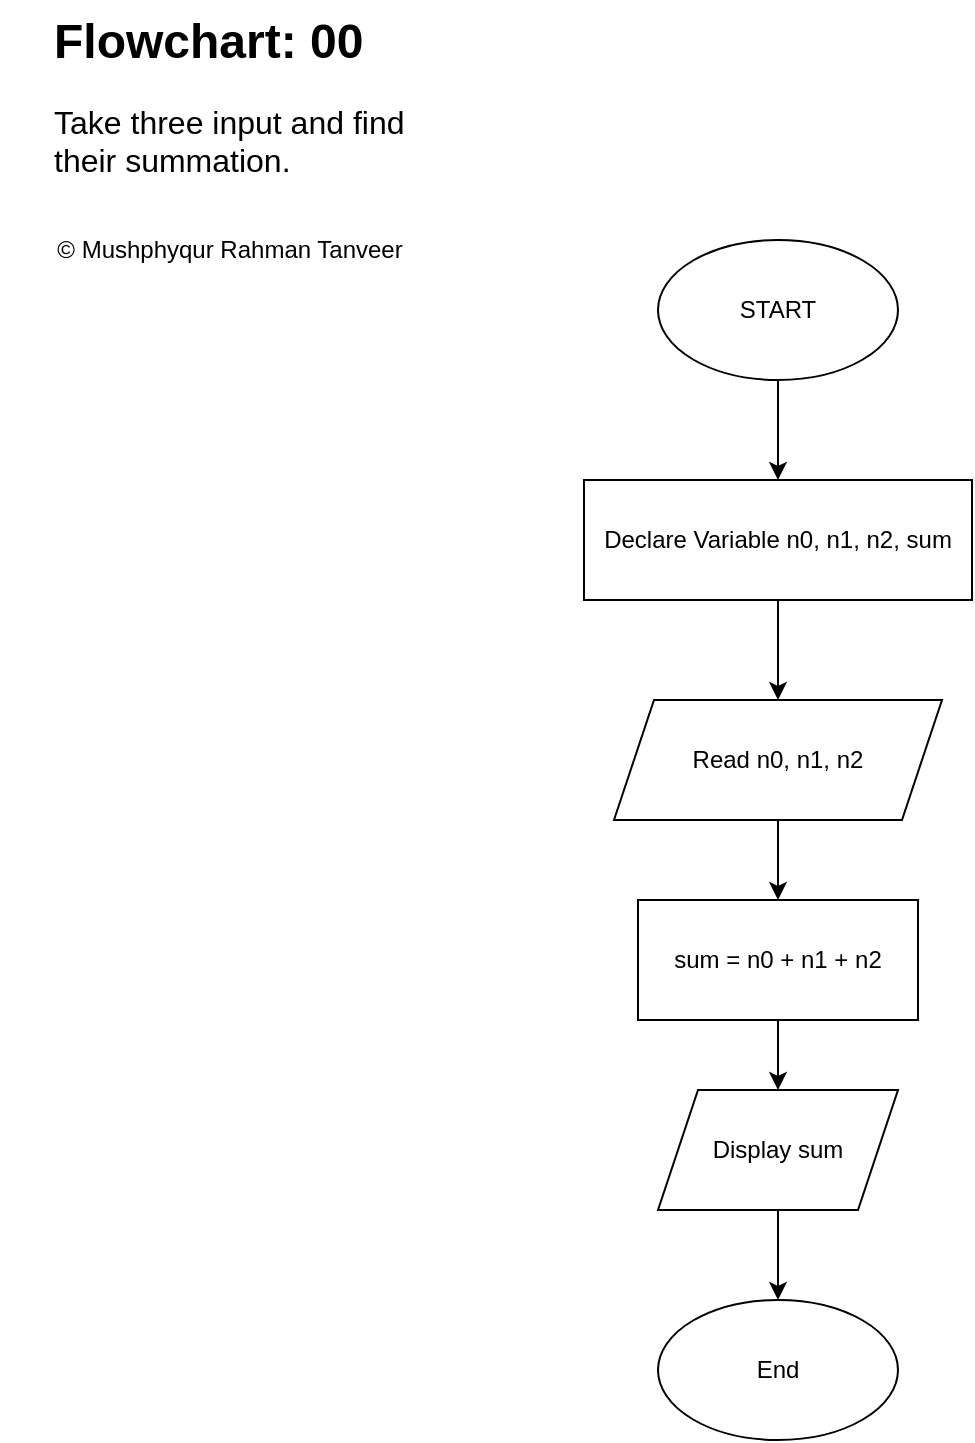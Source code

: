 <mxfile version="24.7.8">
  <diagram name="Page-1" id="jpprYH2LhsQHSGMehFTs">
    <mxGraphModel dx="914" dy="854" grid="1" gridSize="10" guides="1" tooltips="1" connect="1" arrows="1" fold="1" page="1" pageScale="1" pageWidth="827" pageHeight="1169" math="0" shadow="0">
      <root>
        <mxCell id="0" />
        <mxCell id="1" parent="0" />
        <mxCell id="i_RbDg-cIiDLI-Nq94S2-1" value="START" style="ellipse;whiteSpace=wrap;html=1;" vertex="1" parent="1">
          <mxGeometry x="354" y="160" width="120" height="70" as="geometry" />
        </mxCell>
        <mxCell id="i_RbDg-cIiDLI-Nq94S2-6" style="edgeStyle=orthogonalEdgeStyle;rounded=0;orthogonalLoop=1;jettySize=auto;html=1;entryX=0.5;entryY=0;entryDx=0;entryDy=0;" edge="1" parent="1" source="i_RbDg-cIiDLI-Nq94S2-2" target="i_RbDg-cIiDLI-Nq94S2-4">
          <mxGeometry relative="1" as="geometry" />
        </mxCell>
        <mxCell id="i_RbDg-cIiDLI-Nq94S2-2" value="Declare Variable n0, n1, n2, sum" style="rounded=0;whiteSpace=wrap;html=1;" vertex="1" parent="1">
          <mxGeometry x="317" y="280" width="194" height="60" as="geometry" />
        </mxCell>
        <mxCell id="i_RbDg-cIiDLI-Nq94S2-3" value="" style="endArrow=classic;html=1;rounded=0;entryX=0.5;entryY=0;entryDx=0;entryDy=0;exitX=0.5;exitY=1;exitDx=0;exitDy=0;" edge="1" parent="1" source="i_RbDg-cIiDLI-Nq94S2-1" target="i_RbDg-cIiDLI-Nq94S2-2">
          <mxGeometry width="50" height="50" relative="1" as="geometry">
            <mxPoint x="390" y="460" as="sourcePoint" />
            <mxPoint x="440" y="410" as="targetPoint" />
          </mxGeometry>
        </mxCell>
        <mxCell id="i_RbDg-cIiDLI-Nq94S2-7" style="edgeStyle=orthogonalEdgeStyle;rounded=0;orthogonalLoop=1;jettySize=auto;html=1;exitX=0.5;exitY=1;exitDx=0;exitDy=0;entryX=0.5;entryY=0;entryDx=0;entryDy=0;" edge="1" parent="1" source="i_RbDg-cIiDLI-Nq94S2-4" target="i_RbDg-cIiDLI-Nq94S2-5">
          <mxGeometry relative="1" as="geometry" />
        </mxCell>
        <mxCell id="i_RbDg-cIiDLI-Nq94S2-4" value="Read n0, n1, n2" style="shape=parallelogram;perimeter=parallelogramPerimeter;whiteSpace=wrap;html=1;fixedSize=1;" vertex="1" parent="1">
          <mxGeometry x="332" y="390" width="164" height="60" as="geometry" />
        </mxCell>
        <mxCell id="i_RbDg-cIiDLI-Nq94S2-10" style="edgeStyle=orthogonalEdgeStyle;rounded=0;orthogonalLoop=1;jettySize=auto;html=1;entryX=0.5;entryY=0;entryDx=0;entryDy=0;" edge="1" parent="1" source="i_RbDg-cIiDLI-Nq94S2-5" target="i_RbDg-cIiDLI-Nq94S2-8">
          <mxGeometry relative="1" as="geometry" />
        </mxCell>
        <mxCell id="i_RbDg-cIiDLI-Nq94S2-5" value="sum = n0 + n1 + n2" style="rounded=0;whiteSpace=wrap;html=1;" vertex="1" parent="1">
          <mxGeometry x="344" y="490" width="140" height="60" as="geometry" />
        </mxCell>
        <mxCell id="i_RbDg-cIiDLI-Nq94S2-11" style="edgeStyle=orthogonalEdgeStyle;rounded=0;orthogonalLoop=1;jettySize=auto;html=1;entryX=0.5;entryY=0;entryDx=0;entryDy=0;" edge="1" parent="1" source="i_RbDg-cIiDLI-Nq94S2-8" target="i_RbDg-cIiDLI-Nq94S2-9">
          <mxGeometry relative="1" as="geometry" />
        </mxCell>
        <mxCell id="i_RbDg-cIiDLI-Nq94S2-8" value="Display sum" style="shape=parallelogram;perimeter=parallelogramPerimeter;whiteSpace=wrap;html=1;fixedSize=1;" vertex="1" parent="1">
          <mxGeometry x="354" y="585" width="120" height="60" as="geometry" />
        </mxCell>
        <mxCell id="i_RbDg-cIiDLI-Nq94S2-9" value="End" style="ellipse;whiteSpace=wrap;html=1;" vertex="1" parent="1">
          <mxGeometry x="354" y="690" width="120" height="70" as="geometry" />
        </mxCell>
        <mxCell id="i_RbDg-cIiDLI-Nq94S2-13" value="&lt;h1 style=&quot;margin-top: 0px;&quot;&gt;Flowchart: 00&lt;/h1&gt;&lt;p&gt;&lt;font style=&quot;font-size: 16px;&quot;&gt;Take three input and find their summation.&lt;/font&gt;&lt;/p&gt;" style="text;html=1;whiteSpace=wrap;overflow=hidden;rounded=0;" vertex="1" parent="1">
          <mxGeometry x="50" y="40" width="180" height="120" as="geometry" />
        </mxCell>
        <mxCell id="i_RbDg-cIiDLI-Nq94S2-18" value="© Mushphyqur Rahman Tanveer" style="text;html=1;align=center;verticalAlign=middle;whiteSpace=wrap;rounded=0;" vertex="1" parent="1">
          <mxGeometry x="25" y="150" width="230" height="30" as="geometry" />
        </mxCell>
      </root>
    </mxGraphModel>
  </diagram>
</mxfile>
